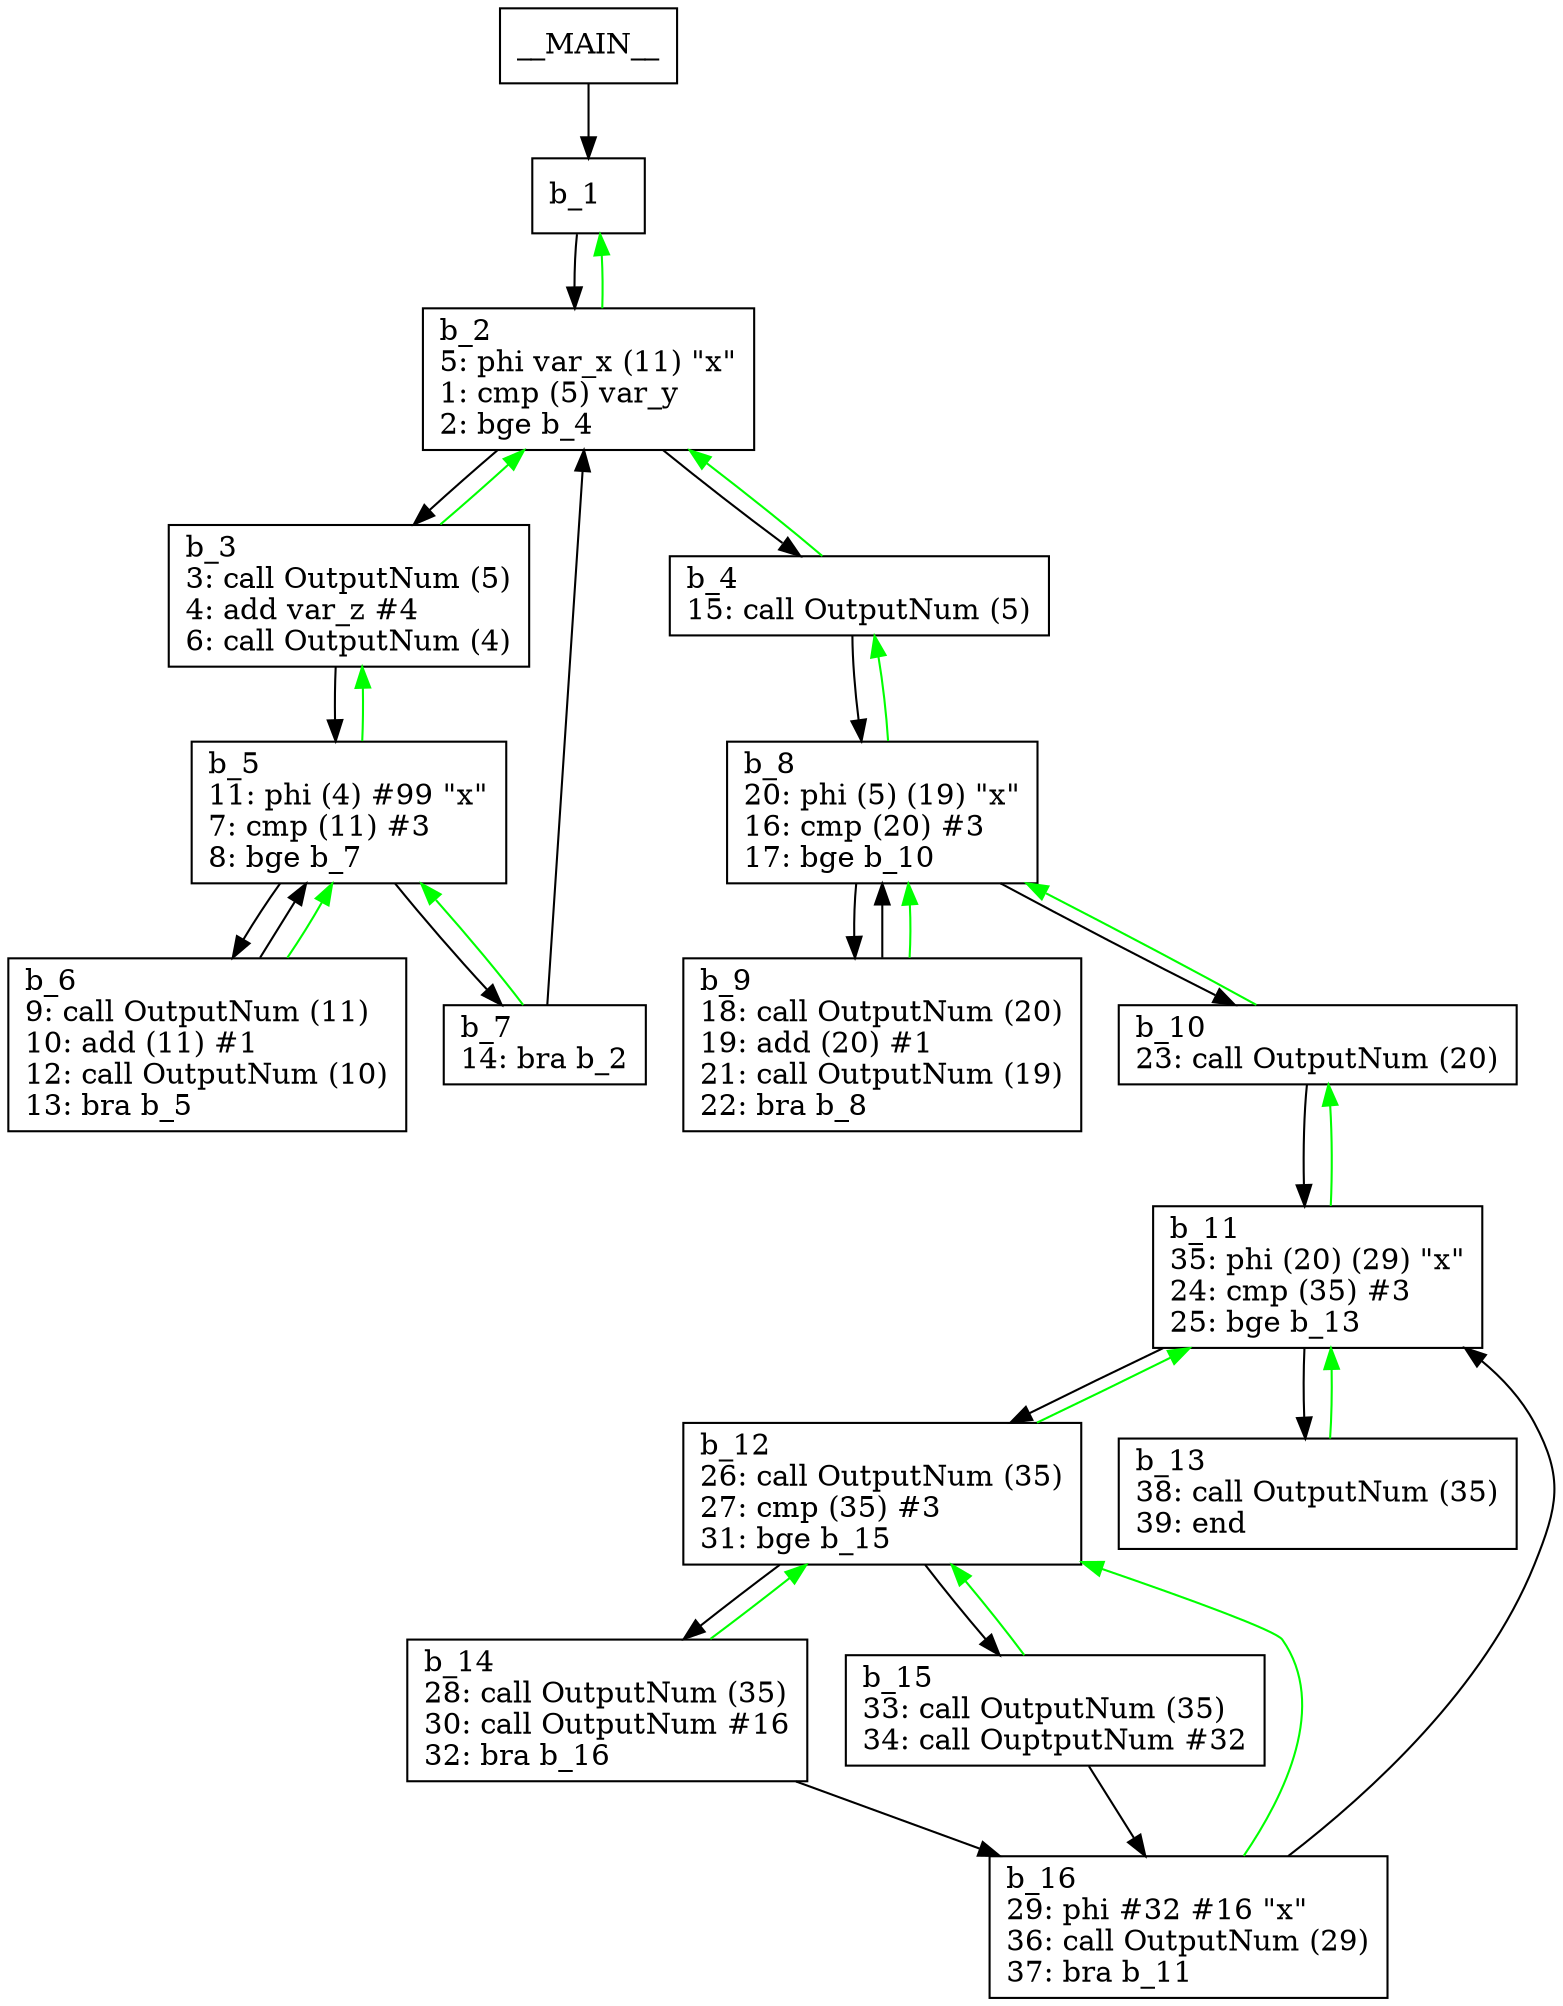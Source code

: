 digraph Computation {
node [shape=box];
__MAIN__ -> b_1;
b_1 [label="b_1\l"]
b_1 -> b_2;
b_2 [label="b_2\l5: phi var_x (11) \"x\"\l1: cmp (5) var_y\l2: bge b_4\l"]
b_2 -> b_3;
b_3 [label="b_3\l3: call OutputNum (5)\l4: add var_z #4\l6: call OutputNum (4)\l"]
b_3 -> b_5;
b_5 [label="b_5\l11: phi (4) #99 \"x\"\l7: cmp (11) #3\l8: bge b_7\l"]
b_5 -> b_6;
b_6 [label="b_6\l9: call OutputNum (11)\l10: add (11) #1\l12: call OutputNum (10)\l13: bra b_5\l"]
b_6 -> b_5;
b_6 -> b_5[color="green"];
b_5 -> b_7;
b_7 [label="b_7\l14: bra b_2\l"]
b_7 -> b_2;
b_7 -> b_5[color="green"];
b_5 -> b_3[color="green"];
b_3 -> b_2[color="green"];
b_2 -> b_4;
b_4 [label="b_4\l15: call OutputNum (5)\l"]
b_4 -> b_8;
b_8 [label="b_8\l20: phi (5) (19) \"x\"\l16: cmp (20) #3\l17: bge b_10\l"]
b_8 -> b_9;
b_9 [label="b_9\l18: call OutputNum (20)\l19: add (20) #1\l21: call OutputNum (19)\l22: bra b_8\l"]
b_9 -> b_8;
b_9 -> b_8[color="green"];
b_8 -> b_10;
b_10 [label="b_10\l23: call OutputNum (20)\l"]
b_10 -> b_11;
b_11 [label="b_11\l35: phi (20) (29) \"x\"\l24: cmp (35) #3\l25: bge b_13\l"]
b_11 -> b_12;
b_12 [label="b_12\l26: call OutputNum (35)\l27: cmp (35) #3\l31: bge b_15\l"]
b_12 -> b_14;
b_14 [label="b_14\l28: call OutputNum (35)\l30: call OutputNum #16\l32: bra b_16\l"]
b_14 -> b_16;
b_16 [label="b_16\l29: phi #32 #16 \"x\"\l36: call OutputNum (29)\l37: bra b_11\l"]
b_16 -> b_11;
b_16 -> b_12[color="green"];
b_14 -> b_12[color="green"];
b_12 -> b_15;
b_15 [label="b_15\l33: call OutputNum (35)\l34: call OuptputNum #32\l"]
b_15 -> b_16;
b_15 -> b_12[color="green"];
b_12 -> b_11[color="green"];
b_11 -> b_13;
b_13 [label="b_13\l38: call OutputNum (35)\l39: end\l"]
b_13 -> b_11[color="green"];
b_11 -> b_10[color="green"];
b_10 -> b_8[color="green"];
b_8 -> b_4[color="green"];
b_4 -> b_2[color="green"];
b_2 -> b_1[color="green"];
}